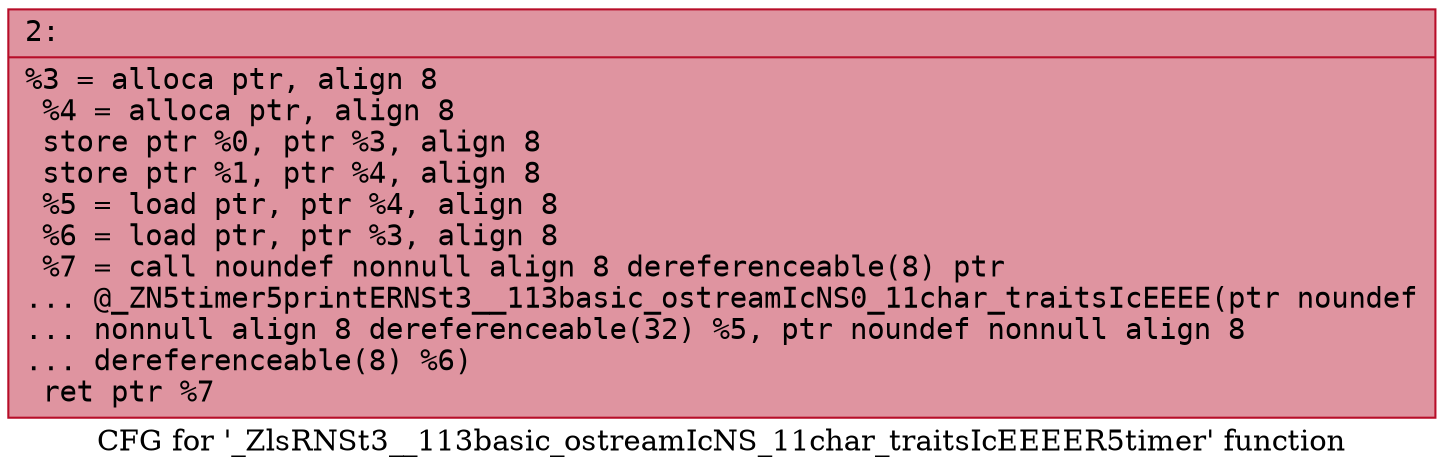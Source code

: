 digraph "CFG for '_ZlsRNSt3__113basic_ostreamIcNS_11char_traitsIcEEEER5timer' function" {
	label="CFG for '_ZlsRNSt3__113basic_ostreamIcNS_11char_traitsIcEEEER5timer' function";

	Node0x600000dbf980 [shape=record,color="#b70d28ff", style=filled, fillcolor="#b70d2870" fontname="Courier",label="{2:\l|  %3 = alloca ptr, align 8\l  %4 = alloca ptr, align 8\l  store ptr %0, ptr %3, align 8\l  store ptr %1, ptr %4, align 8\l  %5 = load ptr, ptr %4, align 8\l  %6 = load ptr, ptr %3, align 8\l  %7 = call noundef nonnull align 8 dereferenceable(8) ptr\l... @_ZN5timer5printERNSt3__113basic_ostreamIcNS0_11char_traitsIcEEEE(ptr noundef\l... nonnull align 8 dereferenceable(32) %5, ptr noundef nonnull align 8\l... dereferenceable(8) %6)\l  ret ptr %7\l}"];
}
